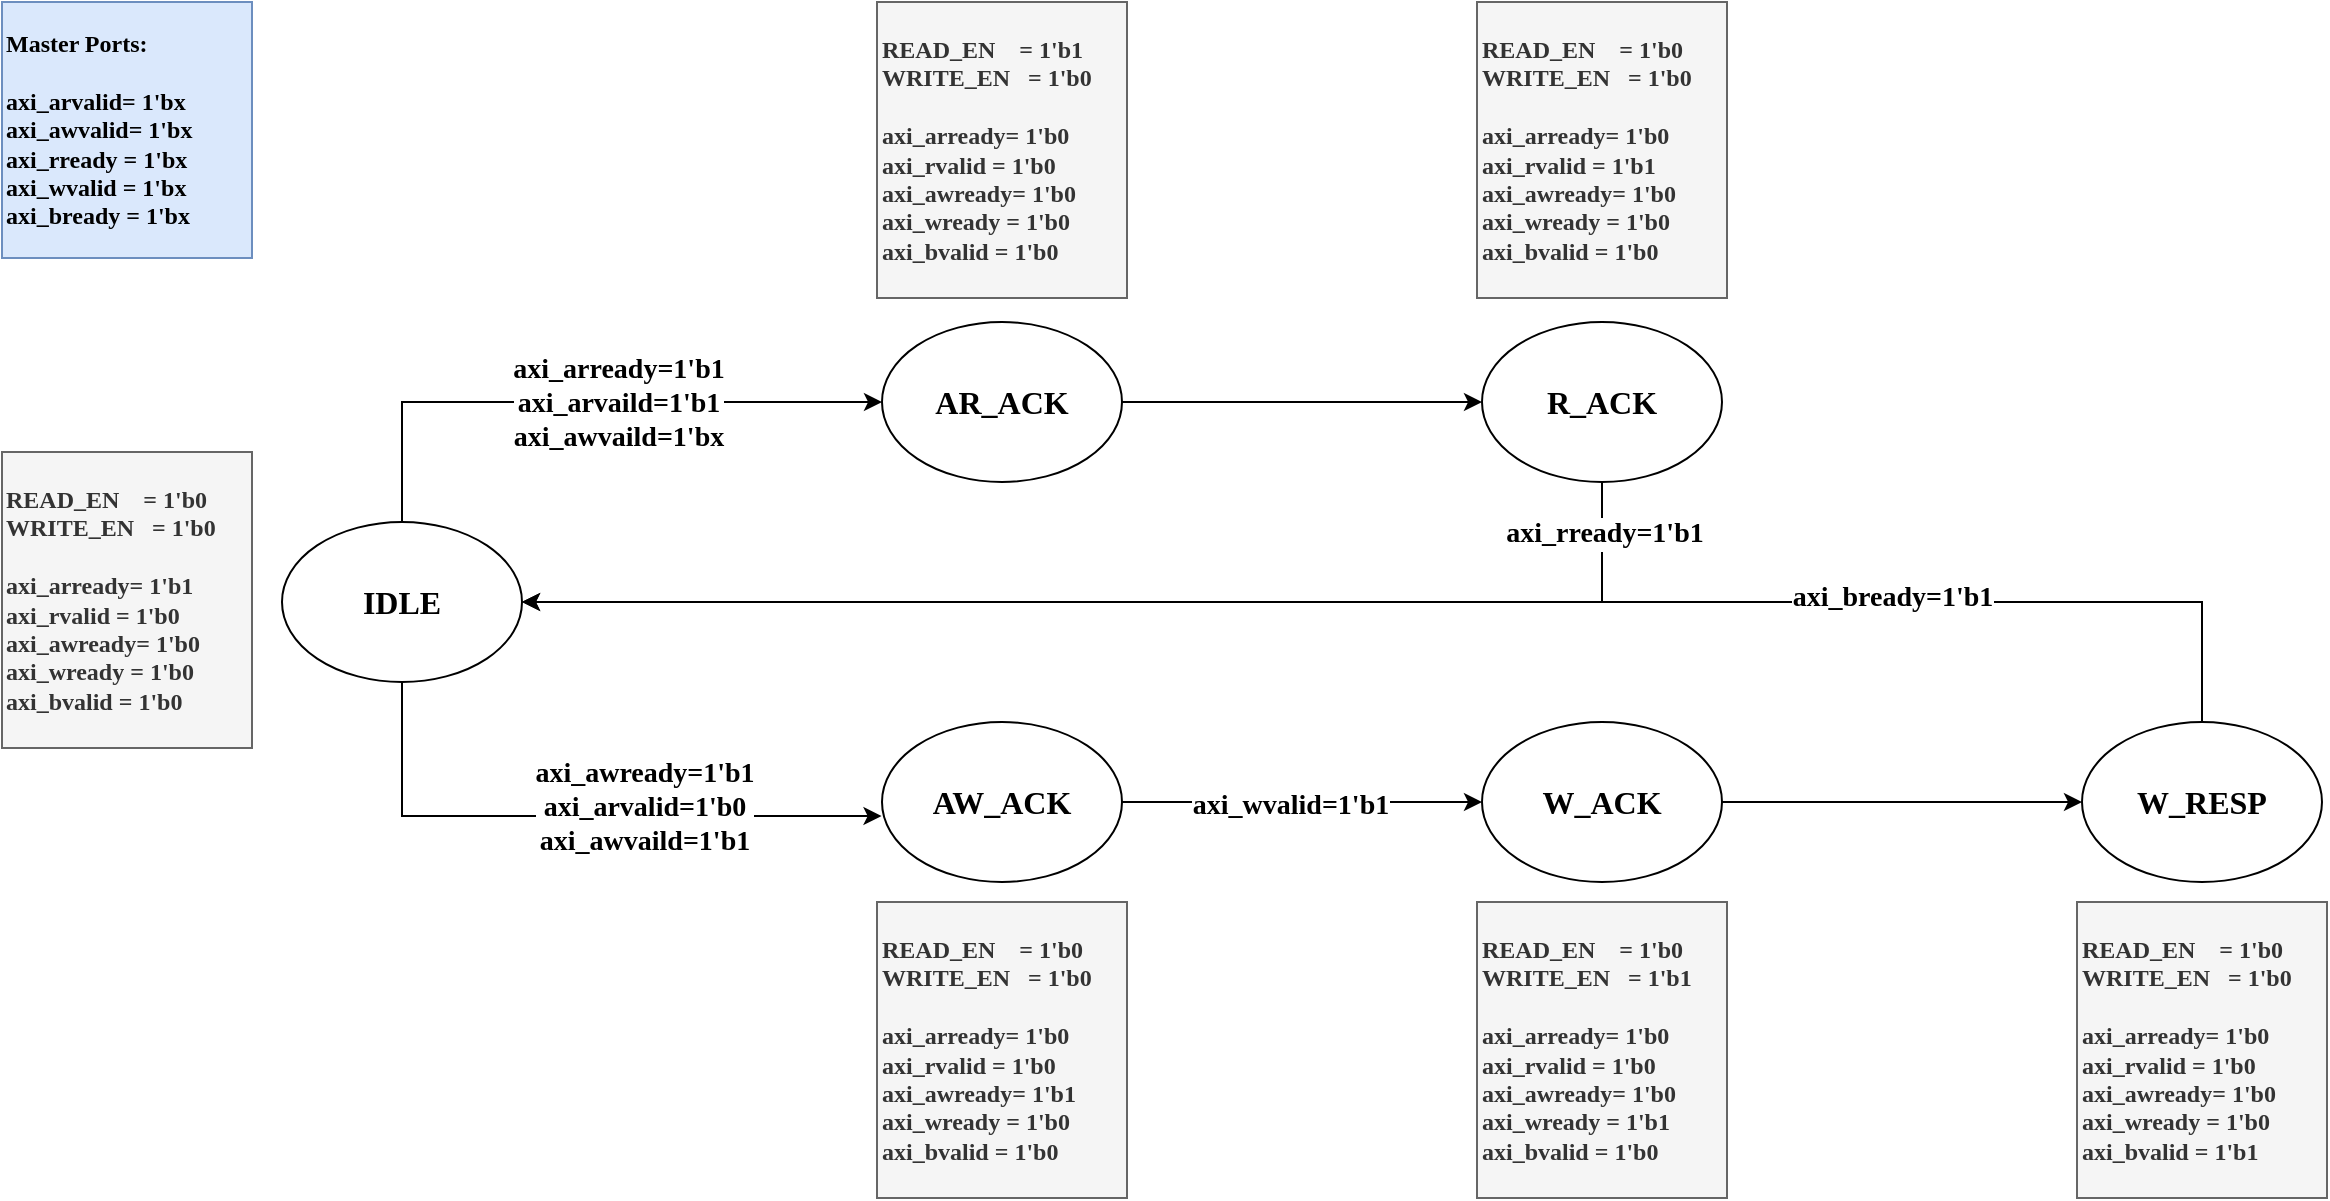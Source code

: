 <mxfile version="24.7.5">
  <diagram name="第 1 页" id="dMCOC_n7HUzunSk3NUOg">
    <mxGraphModel dx="1436" dy="1025" grid="1" gridSize="10" guides="1" tooltips="1" connect="1" arrows="1" fold="1" page="1" pageScale="1" pageWidth="1169" pageHeight="827" math="0" shadow="0">
      <root>
        <mxCell id="0" />
        <mxCell id="1" parent="0" />
        <mxCell id="3BglmfLjSoL4LA-uafaL-3" value="&lt;div&gt;&lt;font&gt;READ_EN&amp;nbsp; &amp;nbsp; = 1&#39;b0&lt;/font&gt;&lt;/div&gt;&lt;div&gt;&lt;font&gt;WRITE_EN&amp;nbsp; &amp;nbsp;= 1&#39;b0&lt;br&gt;&lt;/font&gt;&lt;/div&gt;&lt;font&gt;&lt;div&gt;&lt;font&gt;&lt;br&gt;&lt;/font&gt;&lt;/div&gt;axi_arready= 1&#39;b1&lt;/font&gt;&lt;div&gt;axi_rvalid = 1&#39;b0&lt;br&gt;&lt;div&gt;axi_awready= 1&#39;b0&lt;br&gt;&lt;div&gt;&lt;font&gt;axi_wready = 1&#39;b0&lt;br&gt;&lt;/font&gt;&lt;/div&gt;&lt;div&gt;&lt;font&gt;axi_bvalid = 1&#39;b0&lt;/font&gt;&lt;/div&gt;&lt;/div&gt;&lt;/div&gt;" style="rounded=0;whiteSpace=wrap;html=1;align=left;fillColor=#f5f5f5;fontColor=#333333;strokeColor=#666666;fontFamily=consolas;fontStyle=1" parent="1" vertex="1">
          <mxGeometry x="60" y="305" width="125" height="148" as="geometry" />
        </mxCell>
        <mxCell id="hSuoxm-O4dxnFiejiVKI-7" style="edgeStyle=orthogonalEdgeStyle;rounded=0;orthogonalLoop=1;jettySize=auto;html=1;exitX=1;exitY=0.5;exitDx=0;exitDy=0;entryX=0;entryY=0.5;entryDx=0;entryDy=0;fontFamily=consolas;fontStyle=1" edge="1" parent="1" source="3BglmfLjSoL4LA-uafaL-4" target="hSuoxm-O4dxnFiejiVKI-6">
          <mxGeometry relative="1" as="geometry" />
        </mxCell>
        <mxCell id="3BglmfLjSoL4LA-uafaL-4" value="&lt;font style=&quot;font-size: 16px;&quot;&gt;AR_ACK&lt;/font&gt;" style="ellipse;whiteSpace=wrap;html=1;fontFamily=consolas;fontStyle=1" parent="1" vertex="1">
          <mxGeometry x="500" y="240" width="120" height="80" as="geometry" />
        </mxCell>
        <mxCell id="3BglmfLjSoL4LA-uafaL-12" style="edgeStyle=orthogonalEdgeStyle;rounded=0;orthogonalLoop=1;jettySize=auto;html=1;exitX=0.5;exitY=0;exitDx=0;exitDy=0;entryX=0;entryY=0.5;entryDx=0;entryDy=0;fontFamily=consolas;fontStyle=1" parent="1" source="3BglmfLjSoL4LA-uafaL-6" target="3BglmfLjSoL4LA-uafaL-4" edge="1">
          <mxGeometry relative="1" as="geometry" />
        </mxCell>
        <mxCell id="m84aClmuTCBRk4sZ1PmL-2" value="axi_arready=1&#39;b1&lt;div style=&quot;font-size: 14px;&quot;&gt;axi_arvaild=1&#39;b1&lt;/div&gt;&lt;div style=&quot;font-size: 14px;&quot;&gt;axi_awvaild=1&#39;bx&lt;br style=&quot;font-size: 14px;&quot;&gt;&lt;/div&gt;" style="edgeLabel;html=1;align=center;verticalAlign=middle;resizable=0;points=[];fontFamily=consolas;fontSize=14;fontStyle=1" parent="3BglmfLjSoL4LA-uafaL-12" vertex="1" connectable="0">
          <mxGeometry x="0.12" y="-1" relative="1" as="geometry">
            <mxPoint as="offset" />
          </mxGeometry>
        </mxCell>
        <mxCell id="3BglmfLjSoL4LA-uafaL-6" value="&lt;font style=&quot;font-size: 16px;&quot;&gt;IDLE&lt;/font&gt;" style="ellipse;whiteSpace=wrap;html=1;fontFamily=consolas;fontStyle=1" parent="1" vertex="1">
          <mxGeometry x="200" y="340" width="120" height="80" as="geometry" />
        </mxCell>
        <mxCell id="hSuoxm-O4dxnFiejiVKI-39" style="edgeStyle=orthogonalEdgeStyle;rounded=0;orthogonalLoop=1;jettySize=auto;html=1;exitX=1;exitY=0.5;exitDx=0;exitDy=0;entryX=0;entryY=0.5;entryDx=0;entryDy=0;fontFamily=consolas;fontStyle=1" edge="1" parent="1" source="3BglmfLjSoL4LA-uafaL-7" target="hSuoxm-O4dxnFiejiVKI-38">
          <mxGeometry relative="1" as="geometry" />
        </mxCell>
        <mxCell id="hSuoxm-O4dxnFiejiVKI-40" value="axi_wvalid=1&#39;b1" style="edgeLabel;html=1;align=center;verticalAlign=middle;resizable=0;points=[];fontSize=14;fontFamily=consolas;fontStyle=1" vertex="1" connectable="0" parent="hSuoxm-O4dxnFiejiVKI-39">
          <mxGeometry x="-0.067" y="-2" relative="1" as="geometry">
            <mxPoint as="offset" />
          </mxGeometry>
        </mxCell>
        <mxCell id="3BglmfLjSoL4LA-uafaL-7" value="&lt;font style=&quot;font-size: 16px;&quot;&gt;AW_ACK&lt;/font&gt;" style="ellipse;whiteSpace=wrap;html=1;fontFamily=consolas;fontStyle=1" parent="1" vertex="1">
          <mxGeometry x="500" y="440" width="120" height="80" as="geometry" />
        </mxCell>
        <mxCell id="3BglmfLjSoL4LA-uafaL-16" style="edgeStyle=orthogonalEdgeStyle;rounded=0;orthogonalLoop=1;jettySize=auto;html=1;exitX=0.5;exitY=0;exitDx=0;exitDy=0;entryX=1;entryY=0.5;entryDx=0;entryDy=0;fontFamily=consolas;fontStyle=1" parent="1" source="3BglmfLjSoL4LA-uafaL-9" target="3BglmfLjSoL4LA-uafaL-6" edge="1">
          <mxGeometry relative="1" as="geometry" />
        </mxCell>
        <mxCell id="hSuoxm-O4dxnFiejiVKI-44" value="axi_bready=1&#39;b1" style="edgeLabel;html=1;align=center;verticalAlign=middle;resizable=0;points=[];fontFamily=consolas;fontSize=14;fontStyle=1" vertex="1" connectable="0" parent="3BglmfLjSoL4LA-uafaL-16">
          <mxGeometry x="-0.521" y="-2" relative="1" as="geometry">
            <mxPoint as="offset" />
          </mxGeometry>
        </mxCell>
        <mxCell id="3BglmfLjSoL4LA-uafaL-9" value="&lt;font style=&quot;font-size: 16px;&quot;&gt;W_RESP&lt;/font&gt;" style="ellipse;whiteSpace=wrap;html=1;fontFamily=consolas;fontStyle=1" parent="1" vertex="1">
          <mxGeometry x="1100" y="440" width="120" height="80" as="geometry" />
        </mxCell>
        <mxCell id="3BglmfLjSoL4LA-uafaL-13" style="edgeStyle=orthogonalEdgeStyle;rounded=0;orthogonalLoop=1;jettySize=auto;html=1;exitX=0.5;exitY=1;exitDx=0;exitDy=0;entryX=-0.002;entryY=0.588;entryDx=0;entryDy=0;entryPerimeter=0;fontFamily=consolas;fontStyle=1" parent="1" source="3BglmfLjSoL4LA-uafaL-6" target="3BglmfLjSoL4LA-uafaL-7" edge="1">
          <mxGeometry relative="1" as="geometry" />
        </mxCell>
        <mxCell id="hSuoxm-O4dxnFiejiVKI-1" value="axi_awready=1&#39;b1&lt;div style=&quot;font-size: 14px;&quot;&gt;axi_arvalid=1&#39;b0&lt;br style=&quot;font-size: 14px;&quot;&gt;&lt;/div&gt;&lt;div style=&quot;font-size: 14px;&quot;&gt;axi_awvaild=1&#39;b1&lt;br style=&quot;font-size: 14px;&quot;&gt;&lt;/div&gt;" style="edgeLabel;html=1;align=center;verticalAlign=middle;resizable=0;points=[];fontFamily=consolas;fontSize=14;fontStyle=1" vertex="1" connectable="0" parent="3BglmfLjSoL4LA-uafaL-13">
          <mxGeometry x="0.226" y="4" relative="1" as="geometry">
            <mxPoint as="offset" />
          </mxGeometry>
        </mxCell>
        <mxCell id="hSuoxm-O4dxnFiejiVKI-18" style="edgeStyle=orthogonalEdgeStyle;rounded=0;orthogonalLoop=1;jettySize=auto;html=1;exitX=0.5;exitY=1;exitDx=0;exitDy=0;entryX=1;entryY=0.5;entryDx=0;entryDy=0;fontFamily=consolas;fontStyle=1" edge="1" parent="1" source="hSuoxm-O4dxnFiejiVKI-6" target="3BglmfLjSoL4LA-uafaL-6">
          <mxGeometry relative="1" as="geometry" />
        </mxCell>
        <mxCell id="hSuoxm-O4dxnFiejiVKI-32" value="&lt;div style=&quot;font-size: 14px;&quot;&gt;axi_rready=1&#39;b1&lt;/div&gt;" style="edgeLabel;html=1;align=center;verticalAlign=middle;resizable=0;points=[];fontSize=14;fontFamily=consolas;fontStyle=1" vertex="1" connectable="0" parent="hSuoxm-O4dxnFiejiVKI-18">
          <mxGeometry x="-0.913" y="1" relative="1" as="geometry">
            <mxPoint as="offset" />
          </mxGeometry>
        </mxCell>
        <mxCell id="hSuoxm-O4dxnFiejiVKI-6" value="&lt;font style=&quot;font-size: 16px;&quot;&gt;R_ACK&lt;/font&gt;" style="ellipse;whiteSpace=wrap;html=1;fontFamily=consolas;fontStyle=1" vertex="1" parent="1">
          <mxGeometry x="800" y="240" width="120" height="80" as="geometry" />
        </mxCell>
        <mxCell id="hSuoxm-O4dxnFiejiVKI-25" value="&lt;div&gt;&lt;div&gt;&lt;div&gt;&lt;font&gt;Master Ports:&lt;/font&gt;&lt;/div&gt;&lt;div&gt;&lt;font&gt;&lt;br&gt;&lt;/font&gt;&lt;/div&gt;&lt;div&gt;&lt;font&gt;axi_arvalid= 1&#39;bx&lt;/font&gt;&lt;/div&gt;&lt;div&gt;&lt;span style=&quot;background-color: initial;&quot;&gt;axi_awvalid= 1&#39;bx&lt;/span&gt;&lt;br&gt;&lt;/div&gt;&lt;div&gt;&lt;font&gt;axi_rready = 1&#39;bx&lt;/font&gt;&lt;div&gt;&lt;span style=&quot;background-color: initial;&quot;&gt;axi_wvalid = 1&#39;bx&lt;/span&gt;&lt;br&gt;&lt;/div&gt;&lt;div&gt;&lt;font&gt;axi_bready = 1&#39;bx&lt;/font&gt;&lt;span style=&quot;background-color: initial;&quot;&gt;&amp;nbsp;&lt;/span&gt;&lt;/div&gt;&lt;/div&gt;&lt;/div&gt;&lt;/div&gt;" style="rounded=0;whiteSpace=wrap;html=1;align=left;fillColor=#dae8fc;strokeColor=#6c8ebf;fontFamily=consolas;fontStyle=1" vertex="1" parent="1">
          <mxGeometry x="60" y="80" width="125" height="128" as="geometry" />
        </mxCell>
        <mxCell id="hSuoxm-O4dxnFiejiVKI-27" value="&lt;div&gt;&lt;font&gt;READ_EN&amp;nbsp; &amp;nbsp; = 1&#39;b1&lt;/font&gt;&lt;/div&gt;&lt;div&gt;&lt;font&gt;WRITE_EN&amp;nbsp; &amp;nbsp;= 1&#39;b0&lt;br&gt;&lt;/font&gt;&lt;/div&gt;&lt;font&gt;&lt;div&gt;&lt;font&gt;&lt;br&gt;&lt;/font&gt;&lt;/div&gt;axi_arready= 1&#39;b0&lt;/font&gt;&lt;div&gt;axi_rvalid = 1&#39;b0&lt;br&gt;&lt;div&gt;axi_awready= 1&#39;b0&lt;br&gt;&lt;div&gt;&lt;font&gt;axi_wready = 1&#39;b0&lt;br&gt;&lt;/font&gt;&lt;/div&gt;&lt;div&gt;&lt;font&gt;axi_bvalid = 1&#39;b0&lt;/font&gt;&lt;/div&gt;&lt;/div&gt;&lt;/div&gt;" style="rounded=0;whiteSpace=wrap;html=1;align=left;fillColor=#f5f5f5;fontColor=#333333;strokeColor=#666666;fontFamily=consolas;fontStyle=1" vertex="1" parent="1">
          <mxGeometry x="497.5" y="80" width="125" height="148" as="geometry" />
        </mxCell>
        <mxCell id="hSuoxm-O4dxnFiejiVKI-29" value="&lt;div&gt;&lt;font&gt;READ_EN&amp;nbsp; &amp;nbsp; = 1&#39;b0&lt;/font&gt;&lt;/div&gt;&lt;div&gt;&lt;font&gt;WRITE_EN&amp;nbsp; &amp;nbsp;= 1&#39;b0&lt;br&gt;&lt;/font&gt;&lt;/div&gt;&lt;font&gt;&lt;div&gt;&lt;font&gt;&lt;br&gt;&lt;/font&gt;&lt;/div&gt;axi_arready= 1&#39;b0&lt;/font&gt;&lt;div&gt;axi_rvalid = 1&#39;b1&lt;br&gt;&lt;div&gt;axi_awready= 1&#39;b0&lt;br&gt;&lt;div&gt;&lt;font&gt;axi_wready = 1&#39;b0&lt;br&gt;&lt;/font&gt;&lt;/div&gt;&lt;div&gt;&lt;font&gt;axi_bvalid = 1&#39;b0&lt;/font&gt;&lt;/div&gt;&lt;/div&gt;&lt;/div&gt;" style="rounded=0;whiteSpace=wrap;html=1;align=left;fillColor=#f5f5f5;fontColor=#333333;strokeColor=#666666;fontFamily=consolas;fontStyle=1" vertex="1" parent="1">
          <mxGeometry x="797.5" y="80" width="125" height="148" as="geometry" />
        </mxCell>
        <mxCell id="hSuoxm-O4dxnFiejiVKI-33" value="&lt;div&gt;&lt;font&gt;READ_EN&amp;nbsp; &amp;nbsp; = 1&#39;b0&lt;/font&gt;&lt;/div&gt;&lt;div&gt;&lt;font&gt;WRITE_EN&amp;nbsp; &amp;nbsp;= 1&#39;b0&lt;br&gt;&lt;/font&gt;&lt;/div&gt;&lt;font&gt;&lt;div&gt;&lt;font&gt;&lt;br&gt;&lt;/font&gt;&lt;/div&gt;axi_arready= 1&#39;b0&lt;/font&gt;&lt;div&gt;axi_rvalid = 1&#39;b0&lt;br&gt;&lt;div&gt;axi_awready= 1&#39;b1&lt;br&gt;&lt;div&gt;&lt;font&gt;axi_wready = 1&#39;b0&lt;br&gt;&lt;/font&gt;&lt;/div&gt;&lt;div&gt;&lt;font&gt;axi_bvalid = 1&#39;b0&lt;/font&gt;&lt;/div&gt;&lt;/div&gt;&lt;/div&gt;" style="rounded=0;whiteSpace=wrap;html=1;align=left;fillColor=#f5f5f5;fontColor=#333333;strokeColor=#666666;fontFamily=consolas;fontStyle=1" vertex="1" parent="1">
          <mxGeometry x="497.5" y="530" width="125" height="148" as="geometry" />
        </mxCell>
        <mxCell id="hSuoxm-O4dxnFiejiVKI-42" style="edgeStyle=orthogonalEdgeStyle;rounded=0;orthogonalLoop=1;jettySize=auto;html=1;exitX=1;exitY=0.5;exitDx=0;exitDy=0;entryX=0;entryY=0.5;entryDx=0;entryDy=0;fontFamily=consolas;fontStyle=1" edge="1" parent="1" source="hSuoxm-O4dxnFiejiVKI-38" target="3BglmfLjSoL4LA-uafaL-9">
          <mxGeometry relative="1" as="geometry" />
        </mxCell>
        <mxCell id="hSuoxm-O4dxnFiejiVKI-38" value="&lt;font style=&quot;font-size: 16px;&quot;&gt;W_ACK&lt;/font&gt;" style="ellipse;whiteSpace=wrap;html=1;fontFamily=consolas;fontStyle=1" vertex="1" parent="1">
          <mxGeometry x="800" y="440" width="120" height="80" as="geometry" />
        </mxCell>
        <mxCell id="hSuoxm-O4dxnFiejiVKI-41" value="&lt;div&gt;&lt;font&gt;READ_EN&amp;nbsp; &amp;nbsp; = 1&#39;b0&lt;/font&gt;&lt;/div&gt;&lt;div&gt;&lt;font&gt;WRITE_EN&amp;nbsp; &amp;nbsp;= 1&#39;b1&lt;br&gt;&lt;/font&gt;&lt;/div&gt;&lt;font&gt;&lt;div&gt;&lt;font&gt;&lt;br&gt;&lt;/font&gt;&lt;/div&gt;axi_arready= 1&#39;b0&lt;/font&gt;&lt;div&gt;axi_rvalid = 1&#39;b0&lt;br&gt;&lt;div&gt;axi_awready= 1&#39;b0&lt;br&gt;&lt;div&gt;&lt;font&gt;axi_wready = 1&#39;b1&lt;br&gt;&lt;/font&gt;&lt;/div&gt;&lt;div&gt;&lt;font&gt;axi_bvalid = 1&#39;b0&lt;/font&gt;&lt;/div&gt;&lt;/div&gt;&lt;/div&gt;" style="rounded=0;whiteSpace=wrap;html=1;align=left;fillColor=#f5f5f5;fontColor=#333333;strokeColor=#666666;fontFamily=consolas;fontStyle=1" vertex="1" parent="1">
          <mxGeometry x="797.5" y="530" width="125" height="148" as="geometry" />
        </mxCell>
        <mxCell id="hSuoxm-O4dxnFiejiVKI-43" value="&lt;div&gt;&lt;font&gt;READ_EN&amp;nbsp; &amp;nbsp; = 1&#39;b0&lt;/font&gt;&lt;/div&gt;&lt;div&gt;&lt;font&gt;WRITE_EN&amp;nbsp; &amp;nbsp;= 1&#39;b0&lt;/font&gt;&lt;/div&gt;&lt;div&gt;&lt;font&gt;&lt;br&gt;&lt;/font&gt;&lt;/div&gt;&lt;font&gt;axi_arready= 1&#39;b0&lt;/font&gt;&lt;div&gt;axi_rvalid = 1&#39;b0&lt;br&gt;&lt;div&gt;axi_awready= 1&#39;b0&lt;br&gt;&lt;div&gt;&lt;font&gt;axi_wready = 1&#39;b0&lt;br&gt;&lt;/font&gt;&lt;/div&gt;&lt;div&gt;&lt;font&gt;axi_bvalid = 1&#39;b1&lt;/font&gt;&lt;/div&gt;&lt;/div&gt;&lt;/div&gt;" style="rounded=0;whiteSpace=wrap;html=1;align=left;fillColor=#f5f5f5;fontColor=#333333;strokeColor=#666666;fontFamily=consolas;fontStyle=1" vertex="1" parent="1">
          <mxGeometry x="1097.5" y="530" width="125" height="148" as="geometry" />
        </mxCell>
      </root>
    </mxGraphModel>
  </diagram>
</mxfile>
